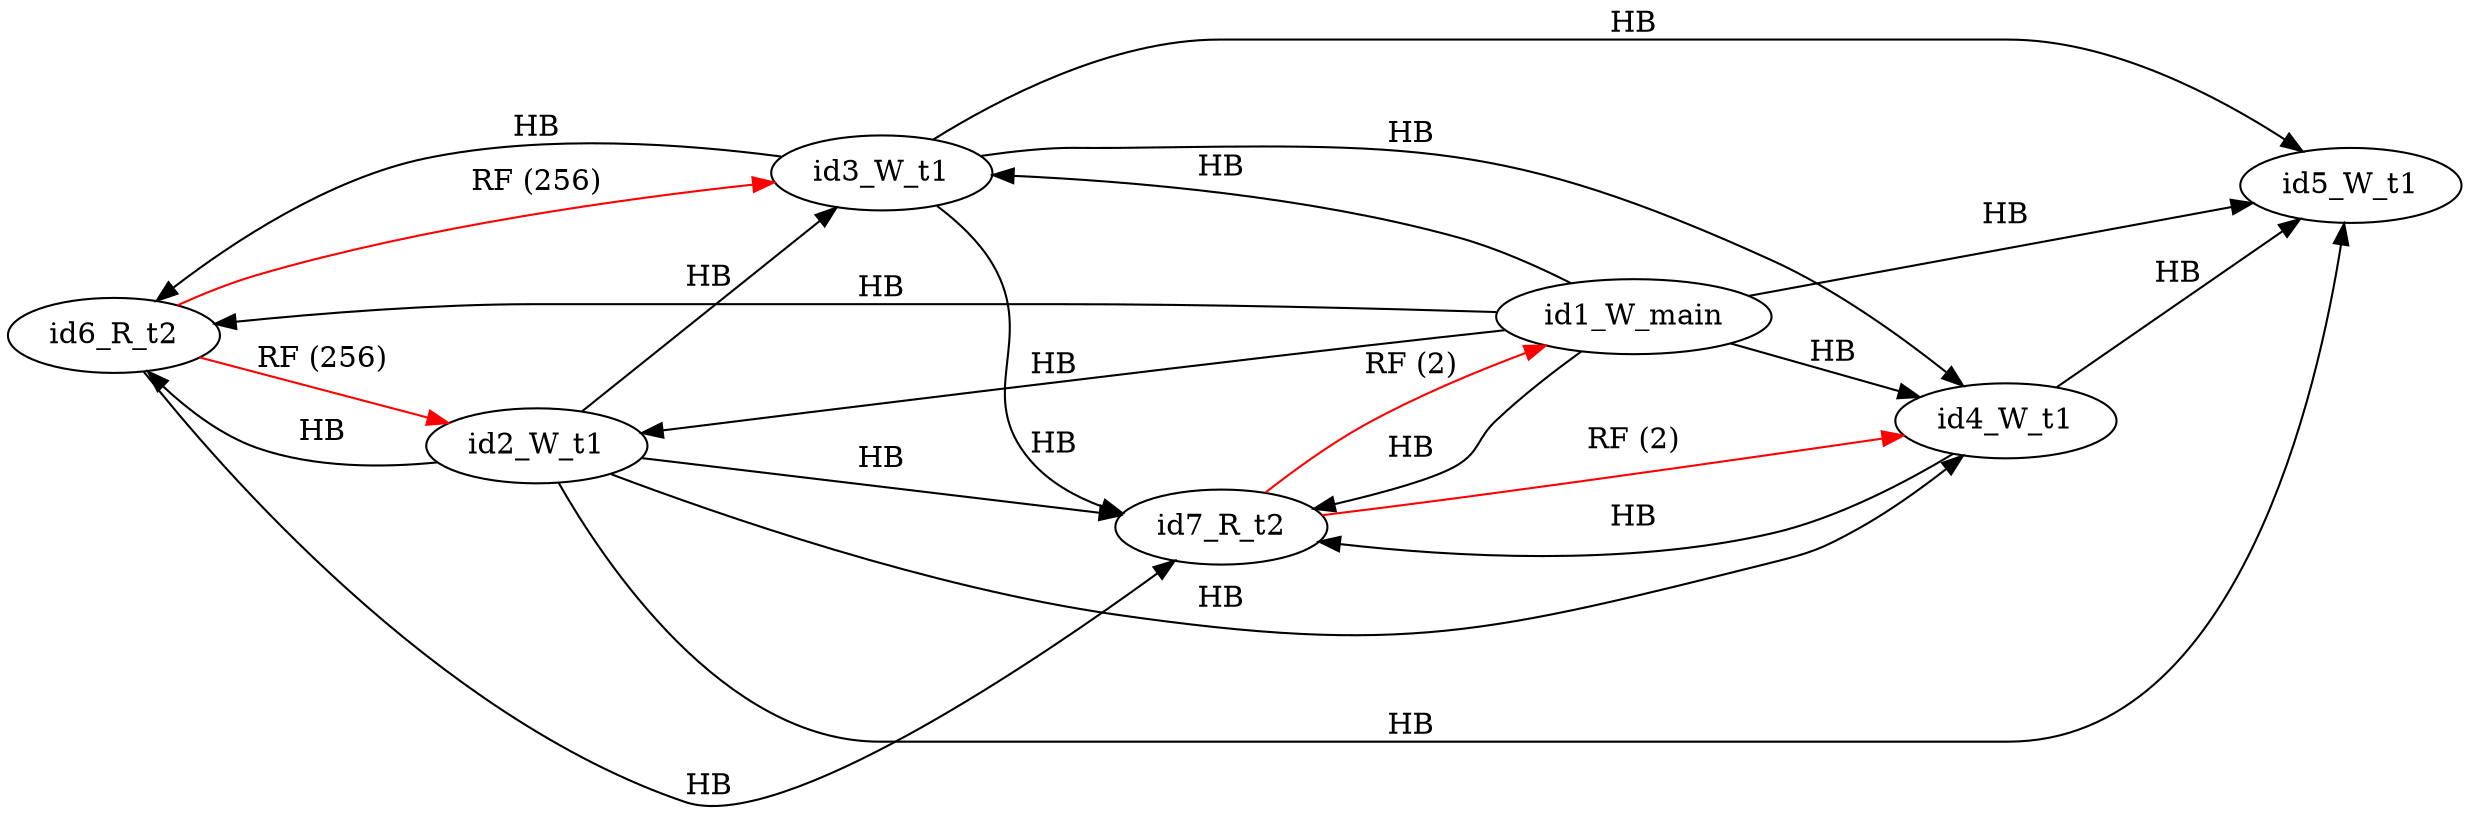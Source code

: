 digraph memory_model {
rankdir=LR;
splines=true; esep=0.5;
id6_R_t2 -> id2_W_t1 [label = "RF (256)", color="red"];
id6_R_t2 -> id3_W_t1 [label = "RF (256)", color="red"];
id7_R_t2 -> id1_W_main [label = "RF (2)", color="red"];
id7_R_t2 -> id4_W_t1 [label = "RF (2)", color="red"];
id2_W_t1 -> id3_W_t1 [label = "HB", color="black"];
id2_W_t1 -> id4_W_t1 [label = "HB", color="black"];
id2_W_t1 -> id5_W_t1 [label = "HB", color="black"];
id3_W_t1 -> id4_W_t1 [label = "HB", color="black"];
id3_W_t1 -> id5_W_t1 [label = "HB", color="black"];
id4_W_t1 -> id5_W_t1 [label = "HB", color="black"];
id6_R_t2 -> id7_R_t2 [label = "HB", color="black"];
id1_W_main -> id2_W_t1 [label = "HB", color="black"];
id1_W_main -> id3_W_t1 [label = "HB", color="black"];
id1_W_main -> id4_W_t1 [label = "HB", color="black"];
id1_W_main -> id5_W_t1 [label = "HB", color="black"];
id1_W_main -> id6_R_t2 [label = "HB", color="black"];
id1_W_main -> id7_R_t2 [label = "HB", color="black"];
id2_W_t1 -> id6_R_t2 [label = "HB", color="black"];
id2_W_t1 -> id7_R_t2 [label = "HB", color="black"];
id3_W_t1 -> id6_R_t2 [label = "HB", color="black"];
id3_W_t1 -> id7_R_t2 [label = "HB", color="black"];
id4_W_t1 -> id7_R_t2 [label = "HB", color="black"];
id1_W_main [pos="2.5,8!"]
id2_W_t1 [pos="0,6!"]
id3_W_t1 [pos="0,4!"]
id4_W_t1 [pos="0,2!"]
id5_W_t1 [pos="0,0!"]
id6_R_t2 [pos="5,6!"]
id7_R_t2 [pos="5,4!"]
}